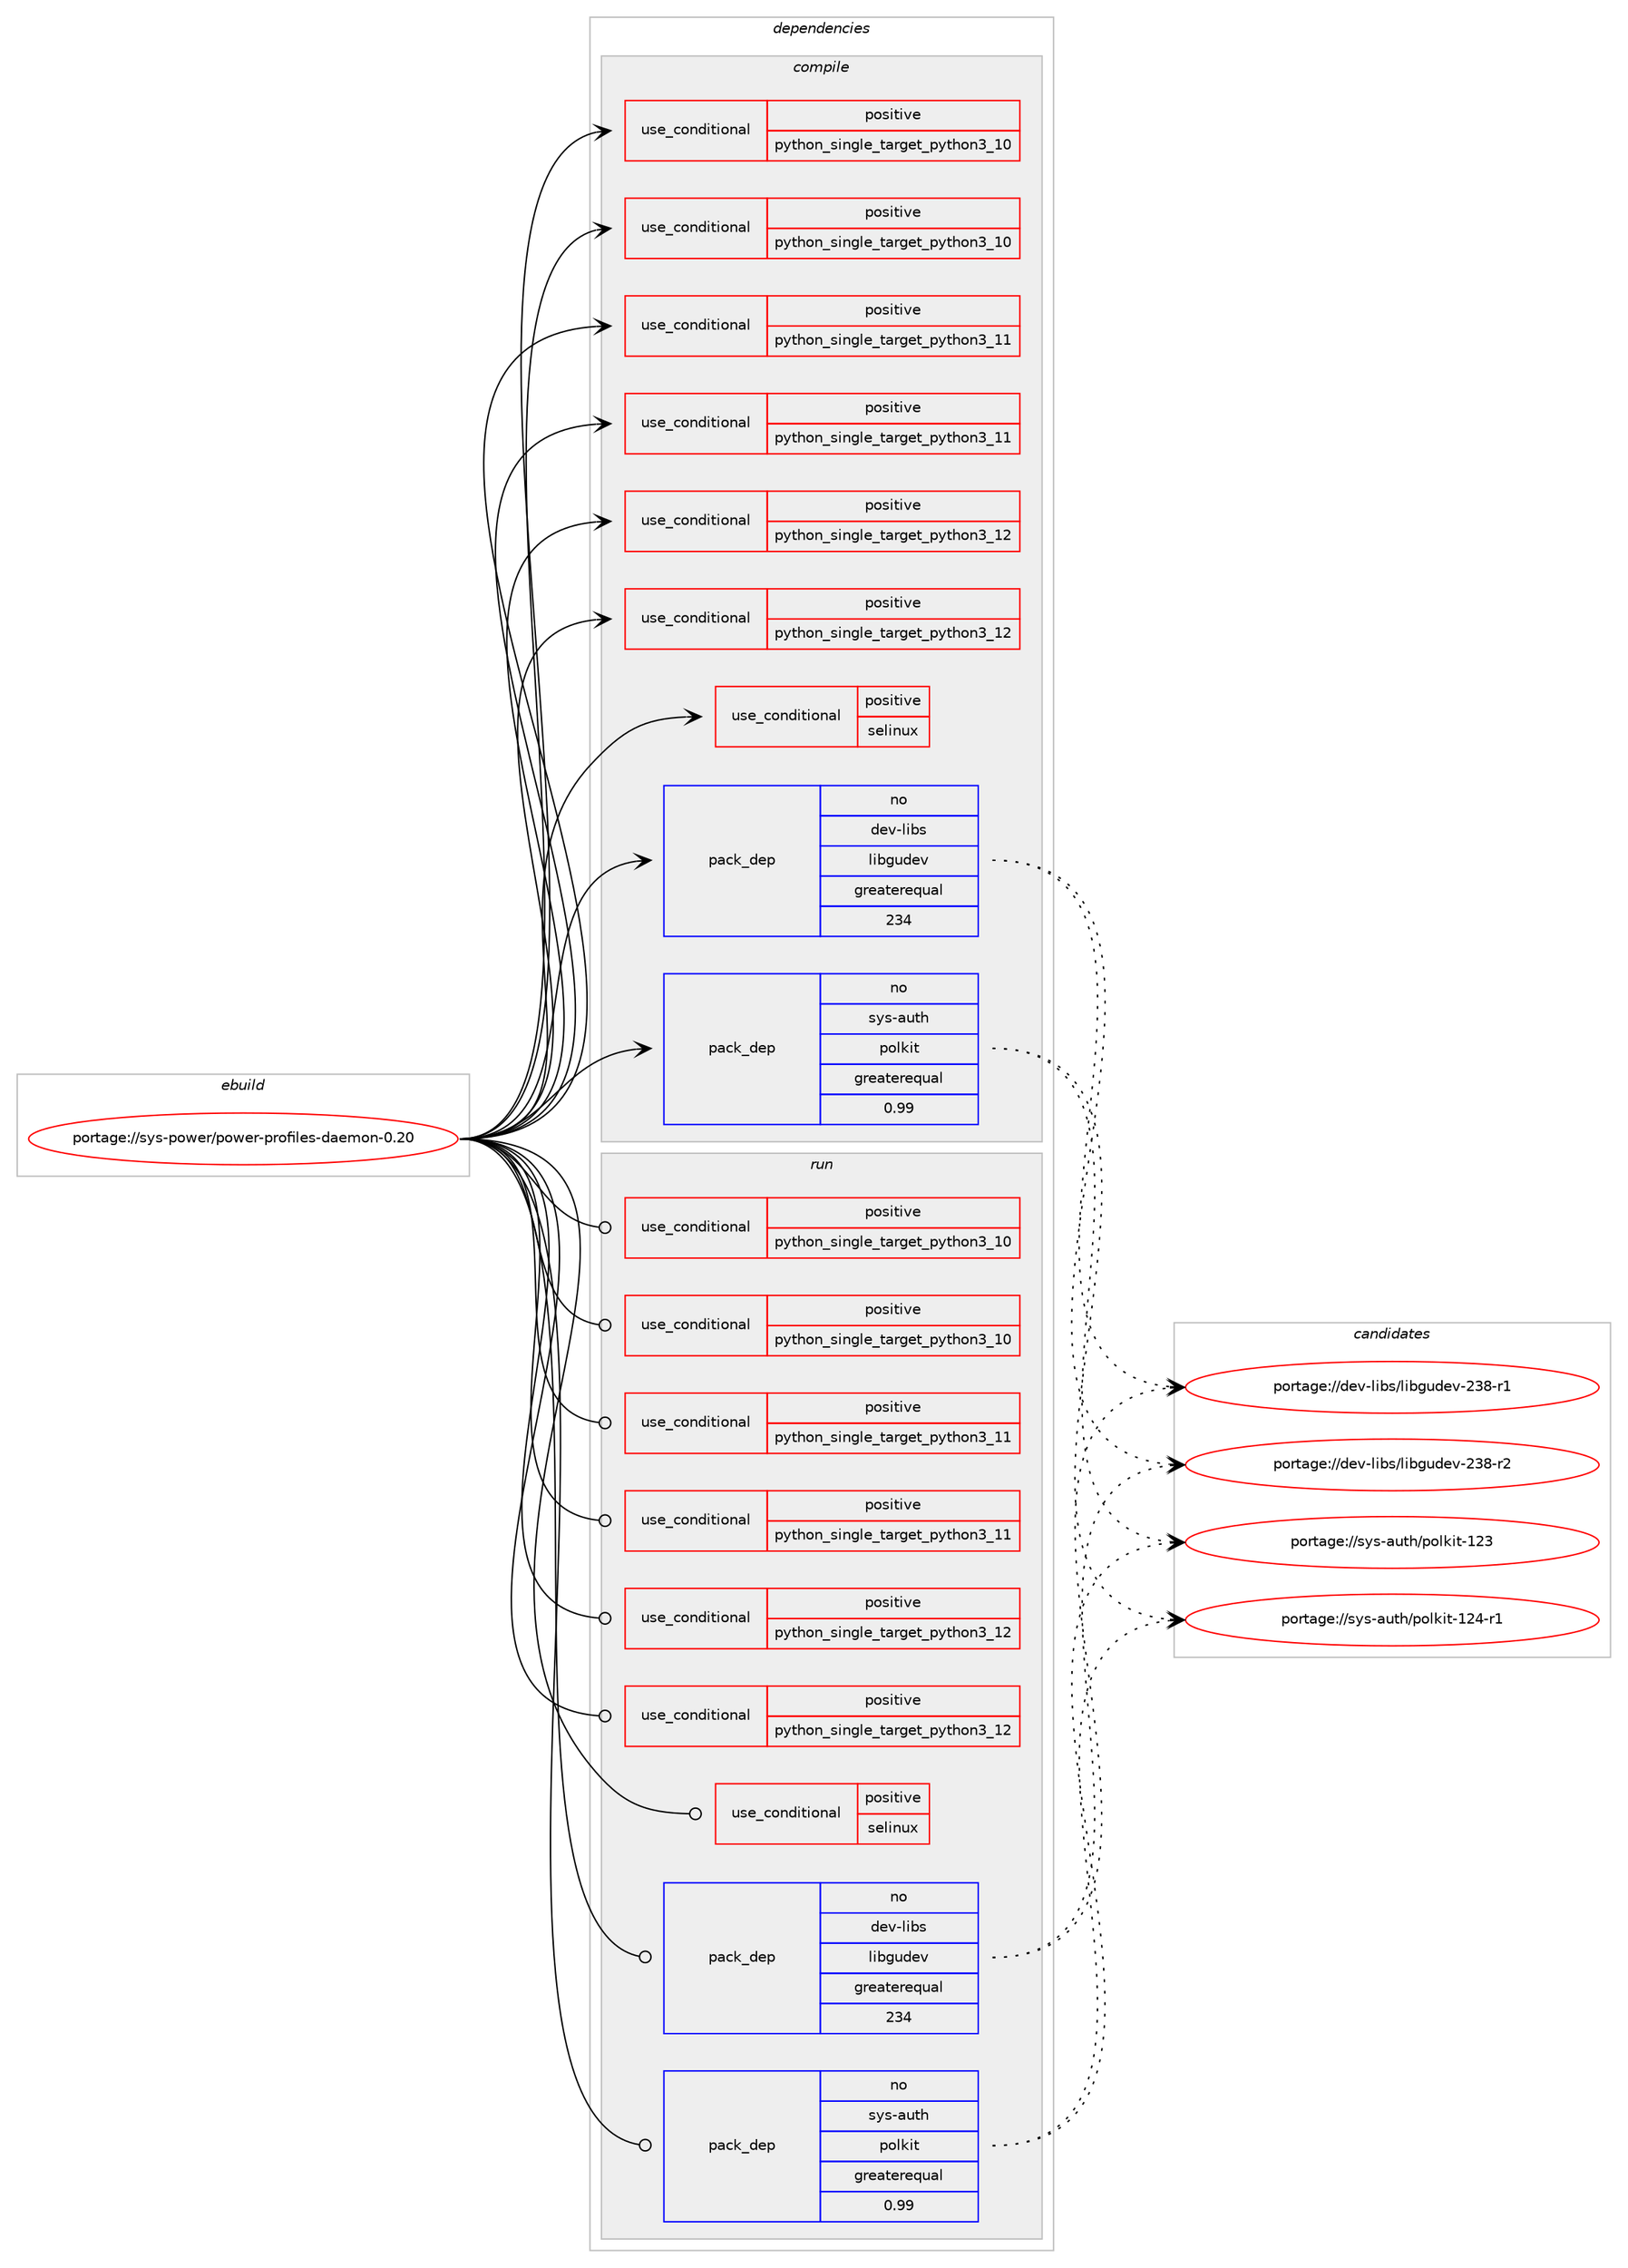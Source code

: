 digraph prolog {

# *************
# Graph options
# *************

newrank=true;
concentrate=true;
compound=true;
graph [rankdir=LR,fontname=Helvetica,fontsize=10,ranksep=1.5];#, ranksep=2.5, nodesep=0.2];
edge  [arrowhead=vee];
node  [fontname=Helvetica,fontsize=10];

# **********
# The ebuild
# **********

subgraph cluster_leftcol {
color=gray;
rank=same;
label=<<i>ebuild</i>>;
id [label="portage://sys-power/power-profiles-daemon-0.20", color=red, width=4, href="../sys-power/power-profiles-daemon-0.20.svg"];
}

# ****************
# The dependencies
# ****************

subgraph cluster_midcol {
color=gray;
label=<<i>dependencies</i>>;
subgraph cluster_compile {
fillcolor="#eeeeee";
style=filled;
label=<<i>compile</i>>;
subgraph cond115413 {
dependency221769 [label=<<TABLE BORDER="0" CELLBORDER="1" CELLSPACING="0" CELLPADDING="4"><TR><TD ROWSPAN="3" CELLPADDING="10">use_conditional</TD></TR><TR><TD>positive</TD></TR><TR><TD>python_single_target_python3_10</TD></TR></TABLE>>, shape=none, color=red];
# *** BEGIN UNKNOWN DEPENDENCY TYPE (TODO) ***
# dependency221769 -> package_dependency(portage://sys-power/power-profiles-daemon-0.20,install,no,dev-lang,python,none,[,,],[slot(3.10)],[])
# *** END UNKNOWN DEPENDENCY TYPE (TODO) ***

}
id:e -> dependency221769:w [weight=20,style="solid",arrowhead="vee"];
subgraph cond115414 {
dependency221770 [label=<<TABLE BORDER="0" CELLBORDER="1" CELLSPACING="0" CELLPADDING="4"><TR><TD ROWSPAN="3" CELLPADDING="10">use_conditional</TD></TR><TR><TD>positive</TD></TR><TR><TD>python_single_target_python3_10</TD></TR></TABLE>>, shape=none, color=red];
# *** BEGIN UNKNOWN DEPENDENCY TYPE (TODO) ***
# dependency221770 -> package_dependency(portage://sys-power/power-profiles-daemon-0.20,install,no,dev-python,pygobject,none,[,,],[slot(3)],[use(enable(python_targets_python3_10),negative)])
# *** END UNKNOWN DEPENDENCY TYPE (TODO) ***

}
id:e -> dependency221770:w [weight=20,style="solid",arrowhead="vee"];
subgraph cond115415 {
dependency221771 [label=<<TABLE BORDER="0" CELLBORDER="1" CELLSPACING="0" CELLPADDING="4"><TR><TD ROWSPAN="3" CELLPADDING="10">use_conditional</TD></TR><TR><TD>positive</TD></TR><TR><TD>python_single_target_python3_11</TD></TR></TABLE>>, shape=none, color=red];
# *** BEGIN UNKNOWN DEPENDENCY TYPE (TODO) ***
# dependency221771 -> package_dependency(portage://sys-power/power-profiles-daemon-0.20,install,no,dev-lang,python,none,[,,],[slot(3.11)],[])
# *** END UNKNOWN DEPENDENCY TYPE (TODO) ***

}
id:e -> dependency221771:w [weight=20,style="solid",arrowhead="vee"];
subgraph cond115416 {
dependency221772 [label=<<TABLE BORDER="0" CELLBORDER="1" CELLSPACING="0" CELLPADDING="4"><TR><TD ROWSPAN="3" CELLPADDING="10">use_conditional</TD></TR><TR><TD>positive</TD></TR><TR><TD>python_single_target_python3_11</TD></TR></TABLE>>, shape=none, color=red];
# *** BEGIN UNKNOWN DEPENDENCY TYPE (TODO) ***
# dependency221772 -> package_dependency(portage://sys-power/power-profiles-daemon-0.20,install,no,dev-python,pygobject,none,[,,],[slot(3)],[use(enable(python_targets_python3_11),negative)])
# *** END UNKNOWN DEPENDENCY TYPE (TODO) ***

}
id:e -> dependency221772:w [weight=20,style="solid",arrowhead="vee"];
subgraph cond115417 {
dependency221773 [label=<<TABLE BORDER="0" CELLBORDER="1" CELLSPACING="0" CELLPADDING="4"><TR><TD ROWSPAN="3" CELLPADDING="10">use_conditional</TD></TR><TR><TD>positive</TD></TR><TR><TD>python_single_target_python3_12</TD></TR></TABLE>>, shape=none, color=red];
# *** BEGIN UNKNOWN DEPENDENCY TYPE (TODO) ***
# dependency221773 -> package_dependency(portage://sys-power/power-profiles-daemon-0.20,install,no,dev-lang,python,none,[,,],[slot(3.12)],[])
# *** END UNKNOWN DEPENDENCY TYPE (TODO) ***

}
id:e -> dependency221773:w [weight=20,style="solid",arrowhead="vee"];
subgraph cond115418 {
dependency221774 [label=<<TABLE BORDER="0" CELLBORDER="1" CELLSPACING="0" CELLPADDING="4"><TR><TD ROWSPAN="3" CELLPADDING="10">use_conditional</TD></TR><TR><TD>positive</TD></TR><TR><TD>python_single_target_python3_12</TD></TR></TABLE>>, shape=none, color=red];
# *** BEGIN UNKNOWN DEPENDENCY TYPE (TODO) ***
# dependency221774 -> package_dependency(portage://sys-power/power-profiles-daemon-0.20,install,no,dev-python,pygobject,none,[,,],[slot(3)],[use(enable(python_targets_python3_12),negative)])
# *** END UNKNOWN DEPENDENCY TYPE (TODO) ***

}
id:e -> dependency221774:w [weight=20,style="solid",arrowhead="vee"];
subgraph cond115419 {
dependency221775 [label=<<TABLE BORDER="0" CELLBORDER="1" CELLSPACING="0" CELLPADDING="4"><TR><TD ROWSPAN="3" CELLPADDING="10">use_conditional</TD></TR><TR><TD>positive</TD></TR><TR><TD>selinux</TD></TR></TABLE>>, shape=none, color=red];
# *** BEGIN UNKNOWN DEPENDENCY TYPE (TODO) ***
# dependency221775 -> package_dependency(portage://sys-power/power-profiles-daemon-0.20,install,no,sec-policy,selinux-powerprofiles,none,[,,],[],[])
# *** END UNKNOWN DEPENDENCY TYPE (TODO) ***

}
id:e -> dependency221775:w [weight=20,style="solid",arrowhead="vee"];
# *** BEGIN UNKNOWN DEPENDENCY TYPE (TODO) ***
# id -> package_dependency(portage://sys-power/power-profiles-daemon-0.20,install,no,dev-libs,glib,none,[,,],[slot(2)],[])
# *** END UNKNOWN DEPENDENCY TYPE (TODO) ***

subgraph pack103425 {
dependency221776 [label=<<TABLE BORDER="0" CELLBORDER="1" CELLSPACING="0" CELLPADDING="4" WIDTH="220"><TR><TD ROWSPAN="6" CELLPADDING="30">pack_dep</TD></TR><TR><TD WIDTH="110">no</TD></TR><TR><TD>dev-libs</TD></TR><TR><TD>libgudev</TD></TR><TR><TD>greaterequal</TD></TR><TR><TD>234</TD></TR></TABLE>>, shape=none, color=blue];
}
id:e -> dependency221776:w [weight=20,style="solid",arrowhead="vee"];
subgraph pack103426 {
dependency221777 [label=<<TABLE BORDER="0" CELLBORDER="1" CELLSPACING="0" CELLPADDING="4" WIDTH="220"><TR><TD ROWSPAN="6" CELLPADDING="30">pack_dep</TD></TR><TR><TD WIDTH="110">no</TD></TR><TR><TD>sys-auth</TD></TR><TR><TD>polkit</TD></TR><TR><TD>greaterequal</TD></TR><TR><TD>0.99</TD></TR></TABLE>>, shape=none, color=blue];
}
id:e -> dependency221777:w [weight=20,style="solid",arrowhead="vee"];
# *** BEGIN UNKNOWN DEPENDENCY TYPE (TODO) ***
# id -> package_dependency(portage://sys-power/power-profiles-daemon-0.20,install,no,sys-power,upower,none,[,,],[],[])
# *** END UNKNOWN DEPENDENCY TYPE (TODO) ***

}
subgraph cluster_compileandrun {
fillcolor="#eeeeee";
style=filled;
label=<<i>compile and run</i>>;
}
subgraph cluster_run {
fillcolor="#eeeeee";
style=filled;
label=<<i>run</i>>;
subgraph cond115420 {
dependency221778 [label=<<TABLE BORDER="0" CELLBORDER="1" CELLSPACING="0" CELLPADDING="4"><TR><TD ROWSPAN="3" CELLPADDING="10">use_conditional</TD></TR><TR><TD>positive</TD></TR><TR><TD>python_single_target_python3_10</TD></TR></TABLE>>, shape=none, color=red];
# *** BEGIN UNKNOWN DEPENDENCY TYPE (TODO) ***
# dependency221778 -> package_dependency(portage://sys-power/power-profiles-daemon-0.20,run,no,dev-lang,python,none,[,,],[slot(3.10)],[])
# *** END UNKNOWN DEPENDENCY TYPE (TODO) ***

}
id:e -> dependency221778:w [weight=20,style="solid",arrowhead="odot"];
subgraph cond115421 {
dependency221779 [label=<<TABLE BORDER="0" CELLBORDER="1" CELLSPACING="0" CELLPADDING="4"><TR><TD ROWSPAN="3" CELLPADDING="10">use_conditional</TD></TR><TR><TD>positive</TD></TR><TR><TD>python_single_target_python3_10</TD></TR></TABLE>>, shape=none, color=red];
# *** BEGIN UNKNOWN DEPENDENCY TYPE (TODO) ***
# dependency221779 -> package_dependency(portage://sys-power/power-profiles-daemon-0.20,run,no,dev-python,pygobject,none,[,,],[slot(3)],[use(enable(python_targets_python3_10),negative)])
# *** END UNKNOWN DEPENDENCY TYPE (TODO) ***

}
id:e -> dependency221779:w [weight=20,style="solid",arrowhead="odot"];
subgraph cond115422 {
dependency221780 [label=<<TABLE BORDER="0" CELLBORDER="1" CELLSPACING="0" CELLPADDING="4"><TR><TD ROWSPAN="3" CELLPADDING="10">use_conditional</TD></TR><TR><TD>positive</TD></TR><TR><TD>python_single_target_python3_11</TD></TR></TABLE>>, shape=none, color=red];
# *** BEGIN UNKNOWN DEPENDENCY TYPE (TODO) ***
# dependency221780 -> package_dependency(portage://sys-power/power-profiles-daemon-0.20,run,no,dev-lang,python,none,[,,],[slot(3.11)],[])
# *** END UNKNOWN DEPENDENCY TYPE (TODO) ***

}
id:e -> dependency221780:w [weight=20,style="solid",arrowhead="odot"];
subgraph cond115423 {
dependency221781 [label=<<TABLE BORDER="0" CELLBORDER="1" CELLSPACING="0" CELLPADDING="4"><TR><TD ROWSPAN="3" CELLPADDING="10">use_conditional</TD></TR><TR><TD>positive</TD></TR><TR><TD>python_single_target_python3_11</TD></TR></TABLE>>, shape=none, color=red];
# *** BEGIN UNKNOWN DEPENDENCY TYPE (TODO) ***
# dependency221781 -> package_dependency(portage://sys-power/power-profiles-daemon-0.20,run,no,dev-python,pygobject,none,[,,],[slot(3)],[use(enable(python_targets_python3_11),negative)])
# *** END UNKNOWN DEPENDENCY TYPE (TODO) ***

}
id:e -> dependency221781:w [weight=20,style="solid",arrowhead="odot"];
subgraph cond115424 {
dependency221782 [label=<<TABLE BORDER="0" CELLBORDER="1" CELLSPACING="0" CELLPADDING="4"><TR><TD ROWSPAN="3" CELLPADDING="10">use_conditional</TD></TR><TR><TD>positive</TD></TR><TR><TD>python_single_target_python3_12</TD></TR></TABLE>>, shape=none, color=red];
# *** BEGIN UNKNOWN DEPENDENCY TYPE (TODO) ***
# dependency221782 -> package_dependency(portage://sys-power/power-profiles-daemon-0.20,run,no,dev-lang,python,none,[,,],[slot(3.12)],[])
# *** END UNKNOWN DEPENDENCY TYPE (TODO) ***

}
id:e -> dependency221782:w [weight=20,style="solid",arrowhead="odot"];
subgraph cond115425 {
dependency221783 [label=<<TABLE BORDER="0" CELLBORDER="1" CELLSPACING="0" CELLPADDING="4"><TR><TD ROWSPAN="3" CELLPADDING="10">use_conditional</TD></TR><TR><TD>positive</TD></TR><TR><TD>python_single_target_python3_12</TD></TR></TABLE>>, shape=none, color=red];
# *** BEGIN UNKNOWN DEPENDENCY TYPE (TODO) ***
# dependency221783 -> package_dependency(portage://sys-power/power-profiles-daemon-0.20,run,no,dev-python,pygobject,none,[,,],[slot(3)],[use(enable(python_targets_python3_12),negative)])
# *** END UNKNOWN DEPENDENCY TYPE (TODO) ***

}
id:e -> dependency221783:w [weight=20,style="solid",arrowhead="odot"];
subgraph cond115426 {
dependency221784 [label=<<TABLE BORDER="0" CELLBORDER="1" CELLSPACING="0" CELLPADDING="4"><TR><TD ROWSPAN="3" CELLPADDING="10">use_conditional</TD></TR><TR><TD>positive</TD></TR><TR><TD>selinux</TD></TR></TABLE>>, shape=none, color=red];
# *** BEGIN UNKNOWN DEPENDENCY TYPE (TODO) ***
# dependency221784 -> package_dependency(portage://sys-power/power-profiles-daemon-0.20,run,no,sec-policy,selinux-powerprofiles,none,[,,],[],[])
# *** END UNKNOWN DEPENDENCY TYPE (TODO) ***

}
id:e -> dependency221784:w [weight=20,style="solid",arrowhead="odot"];
# *** BEGIN UNKNOWN DEPENDENCY TYPE (TODO) ***
# id -> package_dependency(portage://sys-power/power-profiles-daemon-0.20,run,no,dev-libs,glib,none,[,,],[slot(2)],[])
# *** END UNKNOWN DEPENDENCY TYPE (TODO) ***

subgraph pack103427 {
dependency221785 [label=<<TABLE BORDER="0" CELLBORDER="1" CELLSPACING="0" CELLPADDING="4" WIDTH="220"><TR><TD ROWSPAN="6" CELLPADDING="30">pack_dep</TD></TR><TR><TD WIDTH="110">no</TD></TR><TR><TD>dev-libs</TD></TR><TR><TD>libgudev</TD></TR><TR><TD>greaterequal</TD></TR><TR><TD>234</TD></TR></TABLE>>, shape=none, color=blue];
}
id:e -> dependency221785:w [weight=20,style="solid",arrowhead="odot"];
subgraph pack103428 {
dependency221786 [label=<<TABLE BORDER="0" CELLBORDER="1" CELLSPACING="0" CELLPADDING="4" WIDTH="220"><TR><TD ROWSPAN="6" CELLPADDING="30">pack_dep</TD></TR><TR><TD WIDTH="110">no</TD></TR><TR><TD>sys-auth</TD></TR><TR><TD>polkit</TD></TR><TR><TD>greaterequal</TD></TR><TR><TD>0.99</TD></TR></TABLE>>, shape=none, color=blue];
}
id:e -> dependency221786:w [weight=20,style="solid",arrowhead="odot"];
# *** BEGIN UNKNOWN DEPENDENCY TYPE (TODO) ***
# id -> package_dependency(portage://sys-power/power-profiles-daemon-0.20,run,no,sys-power,upower,none,[,,],[],[])
# *** END UNKNOWN DEPENDENCY TYPE (TODO) ***

}
}

# **************
# The candidates
# **************

subgraph cluster_choices {
rank=same;
color=gray;
label=<<i>candidates</i>>;

subgraph choice103425 {
color=black;
nodesep=1;
choice10010111845108105981154710810598103117100101118455051564511449 [label="portage://dev-libs/libgudev-238-r1", color=red, width=4,href="../dev-libs/libgudev-238-r1.svg"];
choice10010111845108105981154710810598103117100101118455051564511450 [label="portage://dev-libs/libgudev-238-r2", color=red, width=4,href="../dev-libs/libgudev-238-r2.svg"];
dependency221776:e -> choice10010111845108105981154710810598103117100101118455051564511449:w [style=dotted,weight="100"];
dependency221776:e -> choice10010111845108105981154710810598103117100101118455051564511450:w [style=dotted,weight="100"];
}
subgraph choice103426 {
color=black;
nodesep=1;
choice11512111545971171161044711211110810710511645495051 [label="portage://sys-auth/polkit-123", color=red, width=4,href="../sys-auth/polkit-123.svg"];
choice115121115459711711610447112111108107105116454950524511449 [label="portage://sys-auth/polkit-124-r1", color=red, width=4,href="../sys-auth/polkit-124-r1.svg"];
dependency221777:e -> choice11512111545971171161044711211110810710511645495051:w [style=dotted,weight="100"];
dependency221777:e -> choice115121115459711711610447112111108107105116454950524511449:w [style=dotted,weight="100"];
}
subgraph choice103427 {
color=black;
nodesep=1;
choice10010111845108105981154710810598103117100101118455051564511449 [label="portage://dev-libs/libgudev-238-r1", color=red, width=4,href="../dev-libs/libgudev-238-r1.svg"];
choice10010111845108105981154710810598103117100101118455051564511450 [label="portage://dev-libs/libgudev-238-r2", color=red, width=4,href="../dev-libs/libgudev-238-r2.svg"];
dependency221785:e -> choice10010111845108105981154710810598103117100101118455051564511449:w [style=dotted,weight="100"];
dependency221785:e -> choice10010111845108105981154710810598103117100101118455051564511450:w [style=dotted,weight="100"];
}
subgraph choice103428 {
color=black;
nodesep=1;
choice11512111545971171161044711211110810710511645495051 [label="portage://sys-auth/polkit-123", color=red, width=4,href="../sys-auth/polkit-123.svg"];
choice115121115459711711610447112111108107105116454950524511449 [label="portage://sys-auth/polkit-124-r1", color=red, width=4,href="../sys-auth/polkit-124-r1.svg"];
dependency221786:e -> choice11512111545971171161044711211110810710511645495051:w [style=dotted,weight="100"];
dependency221786:e -> choice115121115459711711610447112111108107105116454950524511449:w [style=dotted,weight="100"];
}
}

}

